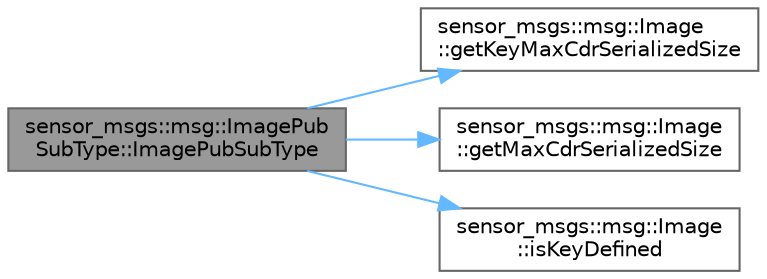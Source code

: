 digraph "sensor_msgs::msg::ImagePubSubType::ImagePubSubType"
{
 // INTERACTIVE_SVG=YES
 // LATEX_PDF_SIZE
  bgcolor="transparent";
  edge [fontname=Helvetica,fontsize=10,labelfontname=Helvetica,labelfontsize=10];
  node [fontname=Helvetica,fontsize=10,shape=box,height=0.2,width=0.4];
  rankdir="LR";
  Node1 [id="Node000001",label="sensor_msgs::msg::ImagePub\lSubType::ImagePubSubType",height=0.2,width=0.4,color="gray40", fillcolor="grey60", style="filled", fontcolor="black",tooltip=" "];
  Node1 -> Node2 [id="edge1_Node000001_Node000002",color="steelblue1",style="solid",tooltip=" "];
  Node2 [id="Node000002",label="sensor_msgs::msg::Image\l::getKeyMaxCdrSerializedSize",height=0.2,width=0.4,color="grey40", fillcolor="white", style="filled",URL="$d7/de9/classsensor__msgs_1_1msg_1_1Image.html#ac8f2aec0d0ff6c0fe3f3a682d079891d",tooltip="This function returns the maximum serialized size of the Key of an object depending on the buffer ali..."];
  Node1 -> Node3 [id="edge2_Node000001_Node000003",color="steelblue1",style="solid",tooltip=" "];
  Node3 [id="Node000003",label="sensor_msgs::msg::Image\l::getMaxCdrSerializedSize",height=0.2,width=0.4,color="grey40", fillcolor="white", style="filled",URL="$d7/de9/classsensor__msgs_1_1msg_1_1Image.html#a0f1e315bc33b95ce0c945dc3ace63177",tooltip="This function returns the maximum serialized size of an object depending on the buffer alignment."];
  Node1 -> Node4 [id="edge3_Node000001_Node000004",color="steelblue1",style="solid",tooltip=" "];
  Node4 [id="Node000004",label="sensor_msgs::msg::Image\l::isKeyDefined",height=0.2,width=0.4,color="grey40", fillcolor="white", style="filled",URL="$d7/de9/classsensor__msgs_1_1msg_1_1Image.html#a60f3899c6b908396888abacf3b30e95a",tooltip="This function tells you if the Key has been defined for this type"];
}
